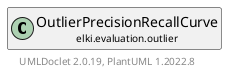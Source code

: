 @startuml
    remove .*\.(Instance|Par|Parameterizer|Factory)$
    set namespaceSeparator none
    hide empty fields
    hide empty methods

    class "<size:14>OutlierPrecisionRecallCurve.Par\n<size:10>elki.evaluation.outlier" as elki.evaluation.outlier.OutlierPrecisionRecallCurve.Par [[OutlierPrecisionRecallCurve.Par.html]] {
        {static} +POSITIVE_CLASS_NAME_ID: OptionID
        #positiveClassName: Pattern
        +configure(Parameterization): void
        +make(): OutlierPrecisionRecallCurve
    }

    interface "<size:14>Parameterizer\n<size:10>elki.utilities.optionhandling" as elki.utilities.optionhandling.Parameterizer [[../../utilities/optionhandling/Parameterizer.html]] {
        {abstract} +make(): Object
    }
    class "<size:14>OutlierPrecisionRecallCurve\n<size:10>elki.evaluation.outlier" as elki.evaluation.outlier.OutlierPrecisionRecallCurve [[OutlierPrecisionRecallCurve.html]]

    elki.utilities.optionhandling.Parameterizer <|.. elki.evaluation.outlier.OutlierPrecisionRecallCurve.Par
    elki.evaluation.outlier.OutlierPrecisionRecallCurve +-- elki.evaluation.outlier.OutlierPrecisionRecallCurve.Par

    center footer UMLDoclet 2.0.19, PlantUML 1.2022.8
@enduml
